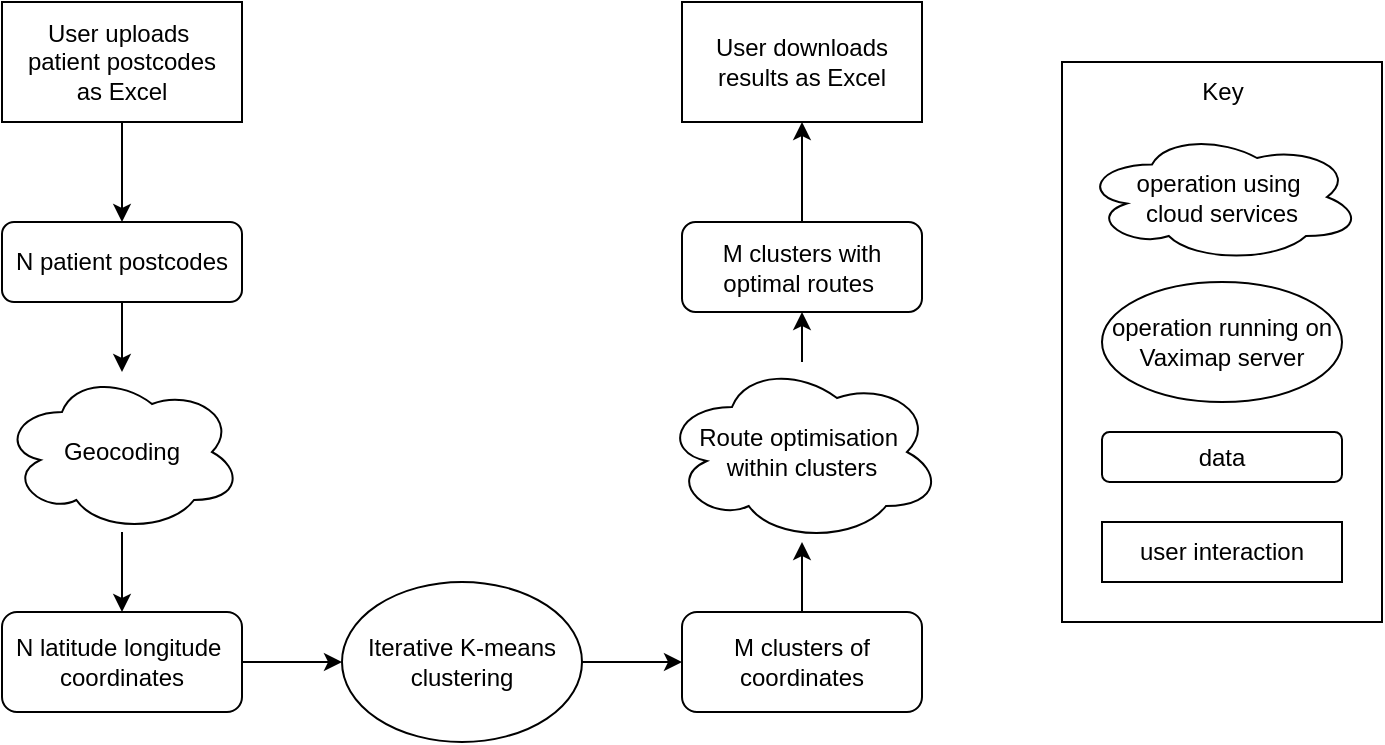 <mxfile version="15.0.2" type="google"><diagram id="TA-ys4lhqoT0Y4rDw-pj" name="Page-1"><mxGraphModel dx="818" dy="543" grid="0" gridSize="10" guides="1" tooltips="1" connect="1" arrows="1" fold="1" page="1" pageScale="1" pageWidth="827" pageHeight="1169" math="0" shadow="0"><root><mxCell id="0"/><mxCell id="1" parent="0"/><mxCell id="6TttZawYBwfQko4Jn-4k-32" value="" style="rounded=0;whiteSpace=wrap;html=1;" vertex="1" parent="1"><mxGeometry x="570" y="110" width="160" height="280" as="geometry"/></mxCell><mxCell id="6TttZawYBwfQko4Jn-4k-12" style="edgeStyle=orthogonalEdgeStyle;rounded=0;orthogonalLoop=1;jettySize=auto;html=1;exitX=0.5;exitY=1;exitDx=0;exitDy=0;" edge="1" parent="1" source="6TttZawYBwfQko4Jn-4k-1" target="6TttZawYBwfQko4Jn-4k-2"><mxGeometry relative="1" as="geometry"/></mxCell><mxCell id="6TttZawYBwfQko4Jn-4k-1" value="N patient postcodes" style="rounded=1;whiteSpace=wrap;html=1;" vertex="1" parent="1"><mxGeometry x="40" y="190" width="120" height="40" as="geometry"/></mxCell><mxCell id="6TttZawYBwfQko4Jn-4k-13" value="" style="edgeStyle=orthogonalEdgeStyle;rounded=0;orthogonalLoop=1;jettySize=auto;html=1;" edge="1" parent="1" source="6TttZawYBwfQko4Jn-4k-2" target="6TttZawYBwfQko4Jn-4k-3"><mxGeometry relative="1" as="geometry"/></mxCell><mxCell id="6TttZawYBwfQko4Jn-4k-2" value="Geocoding" style="ellipse;shape=cloud;whiteSpace=wrap;html=1;" vertex="1" parent="1"><mxGeometry x="40" y="265" width="120" height="80" as="geometry"/></mxCell><mxCell id="6TttZawYBwfQko4Jn-4k-14" value="" style="edgeStyle=orthogonalEdgeStyle;rounded=0;orthogonalLoop=1;jettySize=auto;html=1;" edge="1" parent="1" source="6TttZawYBwfQko4Jn-4k-3" target="6TttZawYBwfQko4Jn-4k-5"><mxGeometry relative="1" as="geometry"/></mxCell><mxCell id="6TttZawYBwfQko4Jn-4k-3" value="N latitude longitude&amp;nbsp;&lt;br&gt;coordinates" style="rounded=1;whiteSpace=wrap;html=1;" vertex="1" parent="1"><mxGeometry x="40" y="385" width="120" height="50" as="geometry"/></mxCell><mxCell id="6TttZawYBwfQko4Jn-4k-15" value="" style="edgeStyle=orthogonalEdgeStyle;rounded=0;orthogonalLoop=1;jettySize=auto;html=1;" edge="1" parent="1" source="6TttZawYBwfQko4Jn-4k-5" target="6TttZawYBwfQko4Jn-4k-6"><mxGeometry relative="1" as="geometry"/></mxCell><mxCell id="6TttZawYBwfQko4Jn-4k-5" value="Iterative K-means clustering" style="ellipse;whiteSpace=wrap;html=1;" vertex="1" parent="1"><mxGeometry x="210" y="370" width="120" height="80" as="geometry"/></mxCell><mxCell id="6TttZawYBwfQko4Jn-4k-16" value="" style="edgeStyle=orthogonalEdgeStyle;rounded=0;orthogonalLoop=1;jettySize=auto;html=1;" edge="1" parent="1" source="6TttZawYBwfQko4Jn-4k-6" target="6TttZawYBwfQko4Jn-4k-7"><mxGeometry relative="1" as="geometry"/></mxCell><mxCell id="6TttZawYBwfQko4Jn-4k-6" value="M clusters of coordinates" style="rounded=1;whiteSpace=wrap;html=1;" vertex="1" parent="1"><mxGeometry x="380" y="385" width="120" height="50" as="geometry"/></mxCell><mxCell id="6TttZawYBwfQko4Jn-4k-19" value="" style="edgeStyle=orthogonalEdgeStyle;rounded=0;orthogonalLoop=1;jettySize=auto;html=1;" edge="1" parent="1" source="6TttZawYBwfQko4Jn-4k-7" target="6TttZawYBwfQko4Jn-4k-9"><mxGeometry relative="1" as="geometry"/></mxCell><mxCell id="6TttZawYBwfQko4Jn-4k-7" value="Route optimisation&amp;nbsp;&lt;br&gt;within clusters" style="ellipse;shape=cloud;whiteSpace=wrap;html=1;" vertex="1" parent="1"><mxGeometry x="370" y="260" width="140" height="90" as="geometry"/></mxCell><mxCell id="6TttZawYBwfQko4Jn-4k-28" value="" style="edgeStyle=orthogonalEdgeStyle;rounded=1;orthogonalLoop=1;jettySize=auto;html=1;strokeColor=#000000;strokeWidth=1;" edge="1" parent="1" source="6TttZawYBwfQko4Jn-4k-9" target="6TttZawYBwfQko4Jn-4k-27"><mxGeometry relative="1" as="geometry"/></mxCell><mxCell id="6TttZawYBwfQko4Jn-4k-9" value="M clusters with optimal routes&amp;nbsp;" style="rounded=1;whiteSpace=wrap;html=1;" vertex="1" parent="1"><mxGeometry x="380" y="190" width="120" height="45" as="geometry"/></mxCell><mxCell id="6TttZawYBwfQko4Jn-4k-26" value="" style="edgeStyle=orthogonalEdgeStyle;rounded=1;orthogonalLoop=1;jettySize=auto;html=1;strokeWidth=1;" edge="1" parent="1" source="6TttZawYBwfQko4Jn-4k-10" target="6TttZawYBwfQko4Jn-4k-1"><mxGeometry relative="1" as="geometry"/></mxCell><mxCell id="6TttZawYBwfQko4Jn-4k-10" value="&lt;span&gt;User uploads&amp;nbsp;&lt;/span&gt;&lt;br&gt;&lt;span&gt;patient postcodes&lt;/span&gt;&lt;br&gt;&lt;span&gt;as Excel&lt;/span&gt;" style="rounded=0;whiteSpace=wrap;html=1;" vertex="1" parent="1"><mxGeometry x="40" y="80" width="120" height="60" as="geometry"/></mxCell><mxCell id="6TttZawYBwfQko4Jn-4k-27" value="User downloads results as Excel" style="rounded=0;whiteSpace=wrap;html=1;" vertex="1" parent="1"><mxGeometry x="380" y="80" width="120" height="60" as="geometry"/></mxCell><mxCell id="6TttZawYBwfQko4Jn-4k-29" value="operation using&amp;nbsp;&lt;br&gt;cloud services" style="ellipse;shape=cloud;whiteSpace=wrap;html=1;" vertex="1" parent="1"><mxGeometry x="580" y="145" width="140" height="65" as="geometry"/></mxCell><mxCell id="6TttZawYBwfQko4Jn-4k-30" value="operation running on Vaximap server" style="ellipse;whiteSpace=wrap;html=1;" vertex="1" parent="1"><mxGeometry x="590" y="220" width="120" height="60" as="geometry"/></mxCell><mxCell id="6TttZawYBwfQko4Jn-4k-31" value="Key" style="text;html=1;align=center;verticalAlign=middle;resizable=0;points=[];autosize=1;strokeColor=none;" vertex="1" parent="1"><mxGeometry x="630" y="115" width="40" height="20" as="geometry"/></mxCell><mxCell id="6TttZawYBwfQko4Jn-4k-33" value="data" style="rounded=1;whiteSpace=wrap;html=1;" vertex="1" parent="1"><mxGeometry x="590" y="295" width="120" height="25" as="geometry"/></mxCell><mxCell id="6TttZawYBwfQko4Jn-4k-34" value="user interaction" style="rounded=0;whiteSpace=wrap;html=1;" vertex="1" parent="1"><mxGeometry x="590" y="340" width="120" height="30" as="geometry"/></mxCell></root></mxGraphModel></diagram></mxfile>